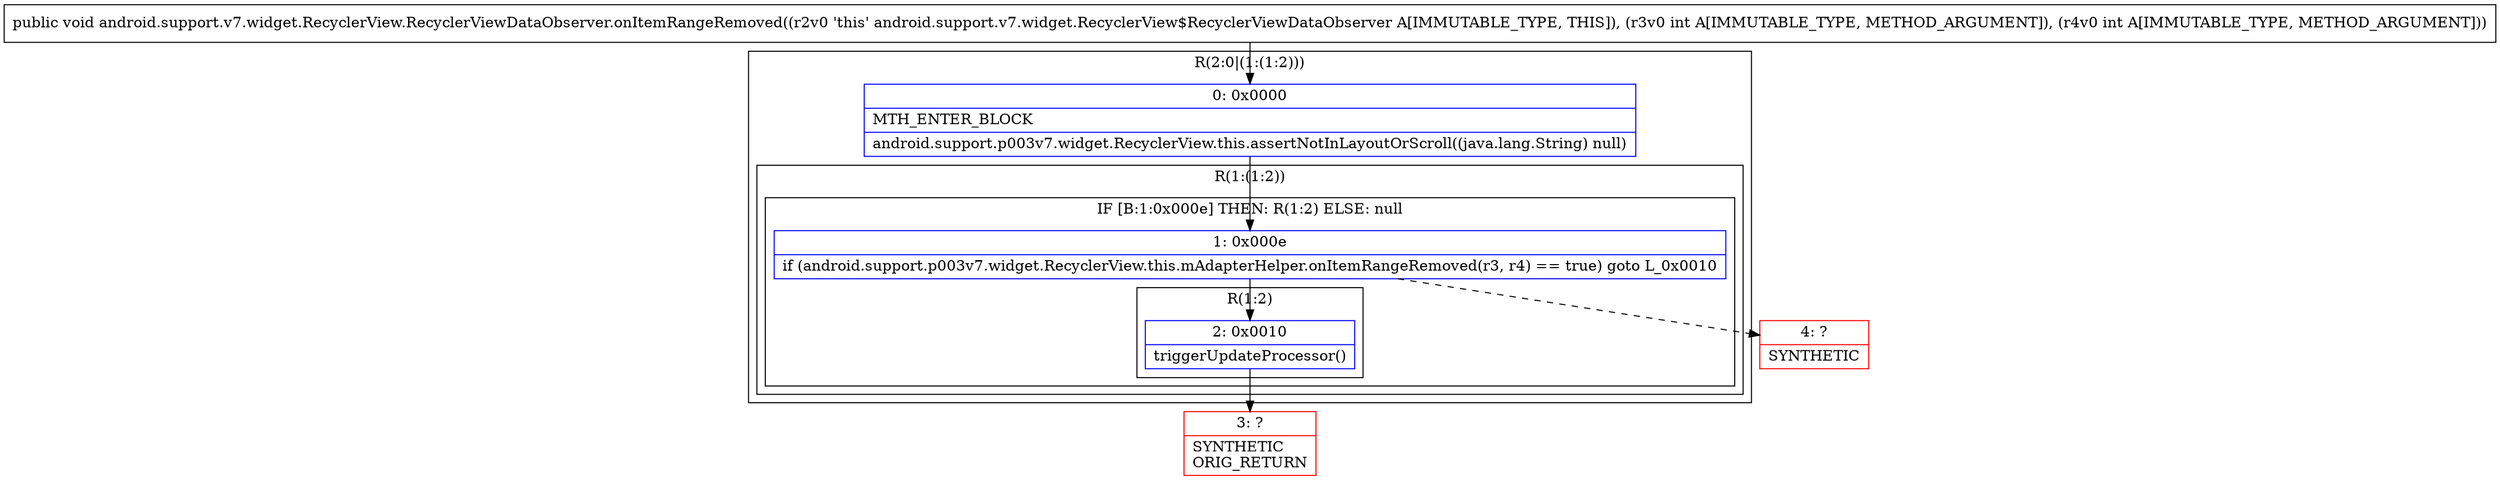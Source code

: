 digraph "CFG forandroid.support.v7.widget.RecyclerView.RecyclerViewDataObserver.onItemRangeRemoved(II)V" {
subgraph cluster_Region_2120308936 {
label = "R(2:0|(1:(1:2)))";
node [shape=record,color=blue];
Node_0 [shape=record,label="{0\:\ 0x0000|MTH_ENTER_BLOCK\l|android.support.p003v7.widget.RecyclerView.this.assertNotInLayoutOrScroll((java.lang.String) null)\l}"];
subgraph cluster_Region_466883039 {
label = "R(1:(1:2))";
node [shape=record,color=blue];
subgraph cluster_IfRegion_800539677 {
label = "IF [B:1:0x000e] THEN: R(1:2) ELSE: null";
node [shape=record,color=blue];
Node_1 [shape=record,label="{1\:\ 0x000e|if (android.support.p003v7.widget.RecyclerView.this.mAdapterHelper.onItemRangeRemoved(r3, r4) == true) goto L_0x0010\l}"];
subgraph cluster_Region_202488215 {
label = "R(1:2)";
node [shape=record,color=blue];
Node_2 [shape=record,label="{2\:\ 0x0010|triggerUpdateProcessor()\l}"];
}
}
}
}
Node_3 [shape=record,color=red,label="{3\:\ ?|SYNTHETIC\lORIG_RETURN\l}"];
Node_4 [shape=record,color=red,label="{4\:\ ?|SYNTHETIC\l}"];
MethodNode[shape=record,label="{public void android.support.v7.widget.RecyclerView.RecyclerViewDataObserver.onItemRangeRemoved((r2v0 'this' android.support.v7.widget.RecyclerView$RecyclerViewDataObserver A[IMMUTABLE_TYPE, THIS]), (r3v0 int A[IMMUTABLE_TYPE, METHOD_ARGUMENT]), (r4v0 int A[IMMUTABLE_TYPE, METHOD_ARGUMENT])) }"];
MethodNode -> Node_0;
Node_0 -> Node_1;
Node_1 -> Node_2;
Node_1 -> Node_4[style=dashed];
Node_2 -> Node_3;
}


